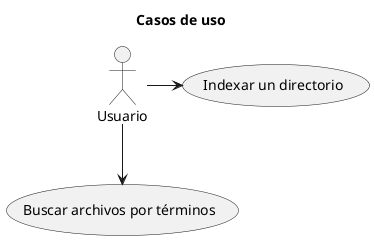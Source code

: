 @startuml
title Casos de uso

:Usuario: -right-> (Index)
:Usuario: --> (Search)
"Indexar un directorio" as (Index)
"Buscar archivos por términos" as (Search)
@enduml